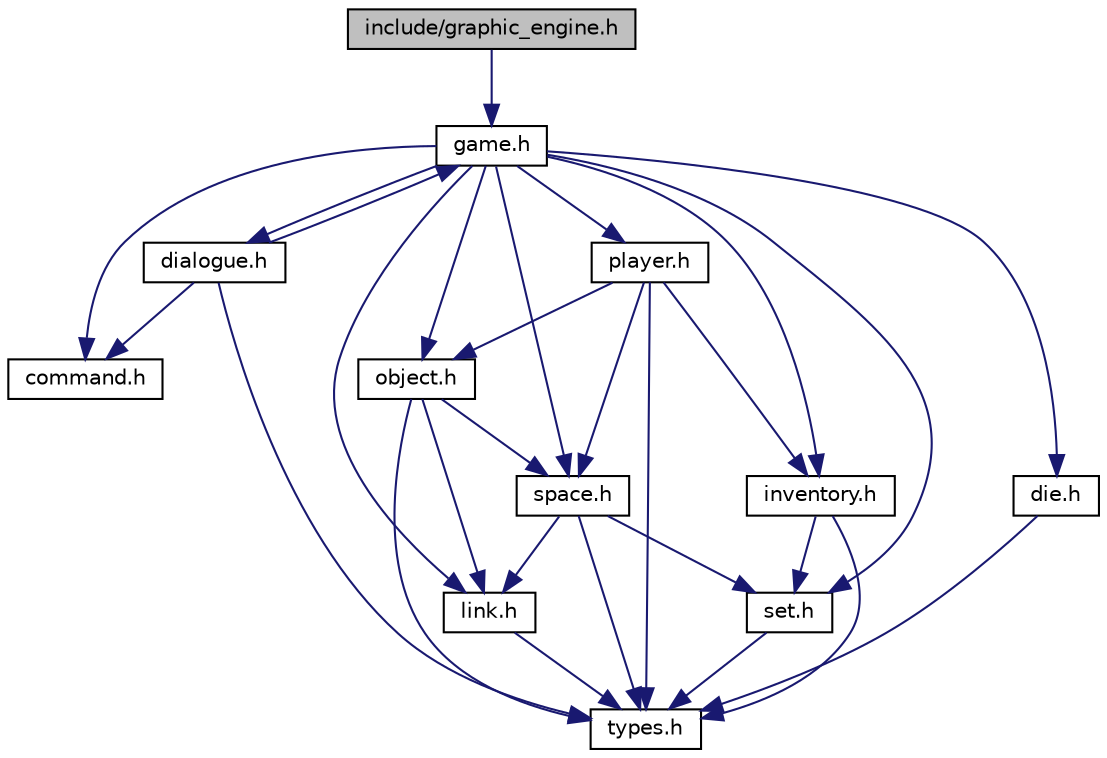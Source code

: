 digraph "include/graphic_engine.h"
{
 // LATEX_PDF_SIZE
  edge [fontname="Helvetica",fontsize="10",labelfontname="Helvetica",labelfontsize="10"];
  node [fontname="Helvetica",fontsize="10",shape=record];
  Node1 [label="include/graphic_engine.h",height=0.2,width=0.4,color="black", fillcolor="grey75", style="filled", fontcolor="black",tooltip="It defines a textual graphic engine."];
  Node1 -> Node2 [color="midnightblue",fontsize="10",style="solid",fontname="Helvetica"];
  Node2 [label="game.h",height=0.2,width=0.4,color="black", fillcolor="white", style="filled",URL="$game_8h.html",tooltip="It defines the game interface for each command."];
  Node2 -> Node3 [color="midnightblue",fontsize="10",style="solid",fontname="Helvetica"];
  Node3 [label="command.h",height=0.2,width=0.4,color="black", fillcolor="white", style="filled",URL="$command_8h.html",tooltip="It implements the command interpreter."];
  Node2 -> Node4 [color="midnightblue",fontsize="10",style="solid",fontname="Helvetica"];
  Node4 [label="space.h",height=0.2,width=0.4,color="black", fillcolor="white", style="filled",URL="$space_8h.html",tooltip="It defines a space."];
  Node4 -> Node5 [color="midnightblue",fontsize="10",style="solid",fontname="Helvetica"];
  Node5 [label="types.h",height=0.2,width=0.4,color="black", fillcolor="white", style="filled",URL="$types_8h.html",tooltip="It defines common types."];
  Node4 -> Node6 [color="midnightblue",fontsize="10",style="solid",fontname="Helvetica"];
  Node6 [label="set.h",height=0.2,width=0.4,color="black", fillcolor="white", style="filled",URL="$set_8h.html",tooltip="It defines the header of set."];
  Node6 -> Node5 [color="midnightblue",fontsize="10",style="solid",fontname="Helvetica"];
  Node4 -> Node7 [color="midnightblue",fontsize="10",style="solid",fontname="Helvetica"];
  Node7 [label="link.h",height=0.2,width=0.4,color="black", fillcolor="white", style="filled",URL="$link_8h.html",tooltip="It defines a Link."];
  Node7 -> Node5 [color="midnightblue",fontsize="10",style="solid",fontname="Helvetica"];
  Node2 -> Node8 [color="midnightblue",fontsize="10",style="solid",fontname="Helvetica"];
  Node8 [label="player.h",height=0.2,width=0.4,color="black", fillcolor="white", style="filled",URL="$player_8h.html",tooltip="Implementación de la estructura de objetos y sus funciones."];
  Node8 -> Node5 [color="midnightblue",fontsize="10",style="solid",fontname="Helvetica"];
  Node8 -> Node4 [color="midnightblue",fontsize="10",style="solid",fontname="Helvetica"];
  Node8 -> Node9 [color="midnightblue",fontsize="10",style="solid",fontname="Helvetica"];
  Node9 [label="inventory.h",height=0.2,width=0.4,color="black", fillcolor="white", style="filled",URL="$inventory_8h.html",tooltip="It defines the header of inventory."];
  Node9 -> Node5 [color="midnightblue",fontsize="10",style="solid",fontname="Helvetica"];
  Node9 -> Node6 [color="midnightblue",fontsize="10",style="solid",fontname="Helvetica"];
  Node8 -> Node10 [color="midnightblue",fontsize="10",style="solid",fontname="Helvetica"];
  Node10 [label="object.h",height=0.2,width=0.4,color="black", fillcolor="white", style="filled",URL="$object_8h.html",tooltip="Administrar objetos."];
  Node10 -> Node4 [color="midnightblue",fontsize="10",style="solid",fontname="Helvetica"];
  Node10 -> Node5 [color="midnightblue",fontsize="10",style="solid",fontname="Helvetica"];
  Node10 -> Node7 [color="midnightblue",fontsize="10",style="solid",fontname="Helvetica"];
  Node2 -> Node10 [color="midnightblue",fontsize="10",style="solid",fontname="Helvetica"];
  Node2 -> Node11 [color="midnightblue",fontsize="10",style="solid",fontname="Helvetica"];
  Node11 [label="die.h",height=0.2,width=0.4,color="black", fillcolor="white", style="filled",URL="$die_8h.html",tooltip="Administrar un dado."];
  Node11 -> Node5 [color="midnightblue",fontsize="10",style="solid",fontname="Helvetica"];
  Node2 -> Node6 [color="midnightblue",fontsize="10",style="solid",fontname="Helvetica"];
  Node2 -> Node7 [color="midnightblue",fontsize="10",style="solid",fontname="Helvetica"];
  Node2 -> Node9 [color="midnightblue",fontsize="10",style="solid",fontname="Helvetica"];
  Node2 -> Node12 [color="midnightblue",fontsize="10",style="solid",fontname="Helvetica"];
  Node12 [label="dialogue.h",height=0.2,width=0.4,color="black", fillcolor="white", style="filled",URL="$dialogue_8h_source.html",tooltip=" "];
  Node12 -> Node5 [color="midnightblue",fontsize="10",style="solid",fontname="Helvetica"];
  Node12 -> Node2 [color="midnightblue",fontsize="10",style="solid",fontname="Helvetica"];
  Node12 -> Node3 [color="midnightblue",fontsize="10",style="solid",fontname="Helvetica"];
}
